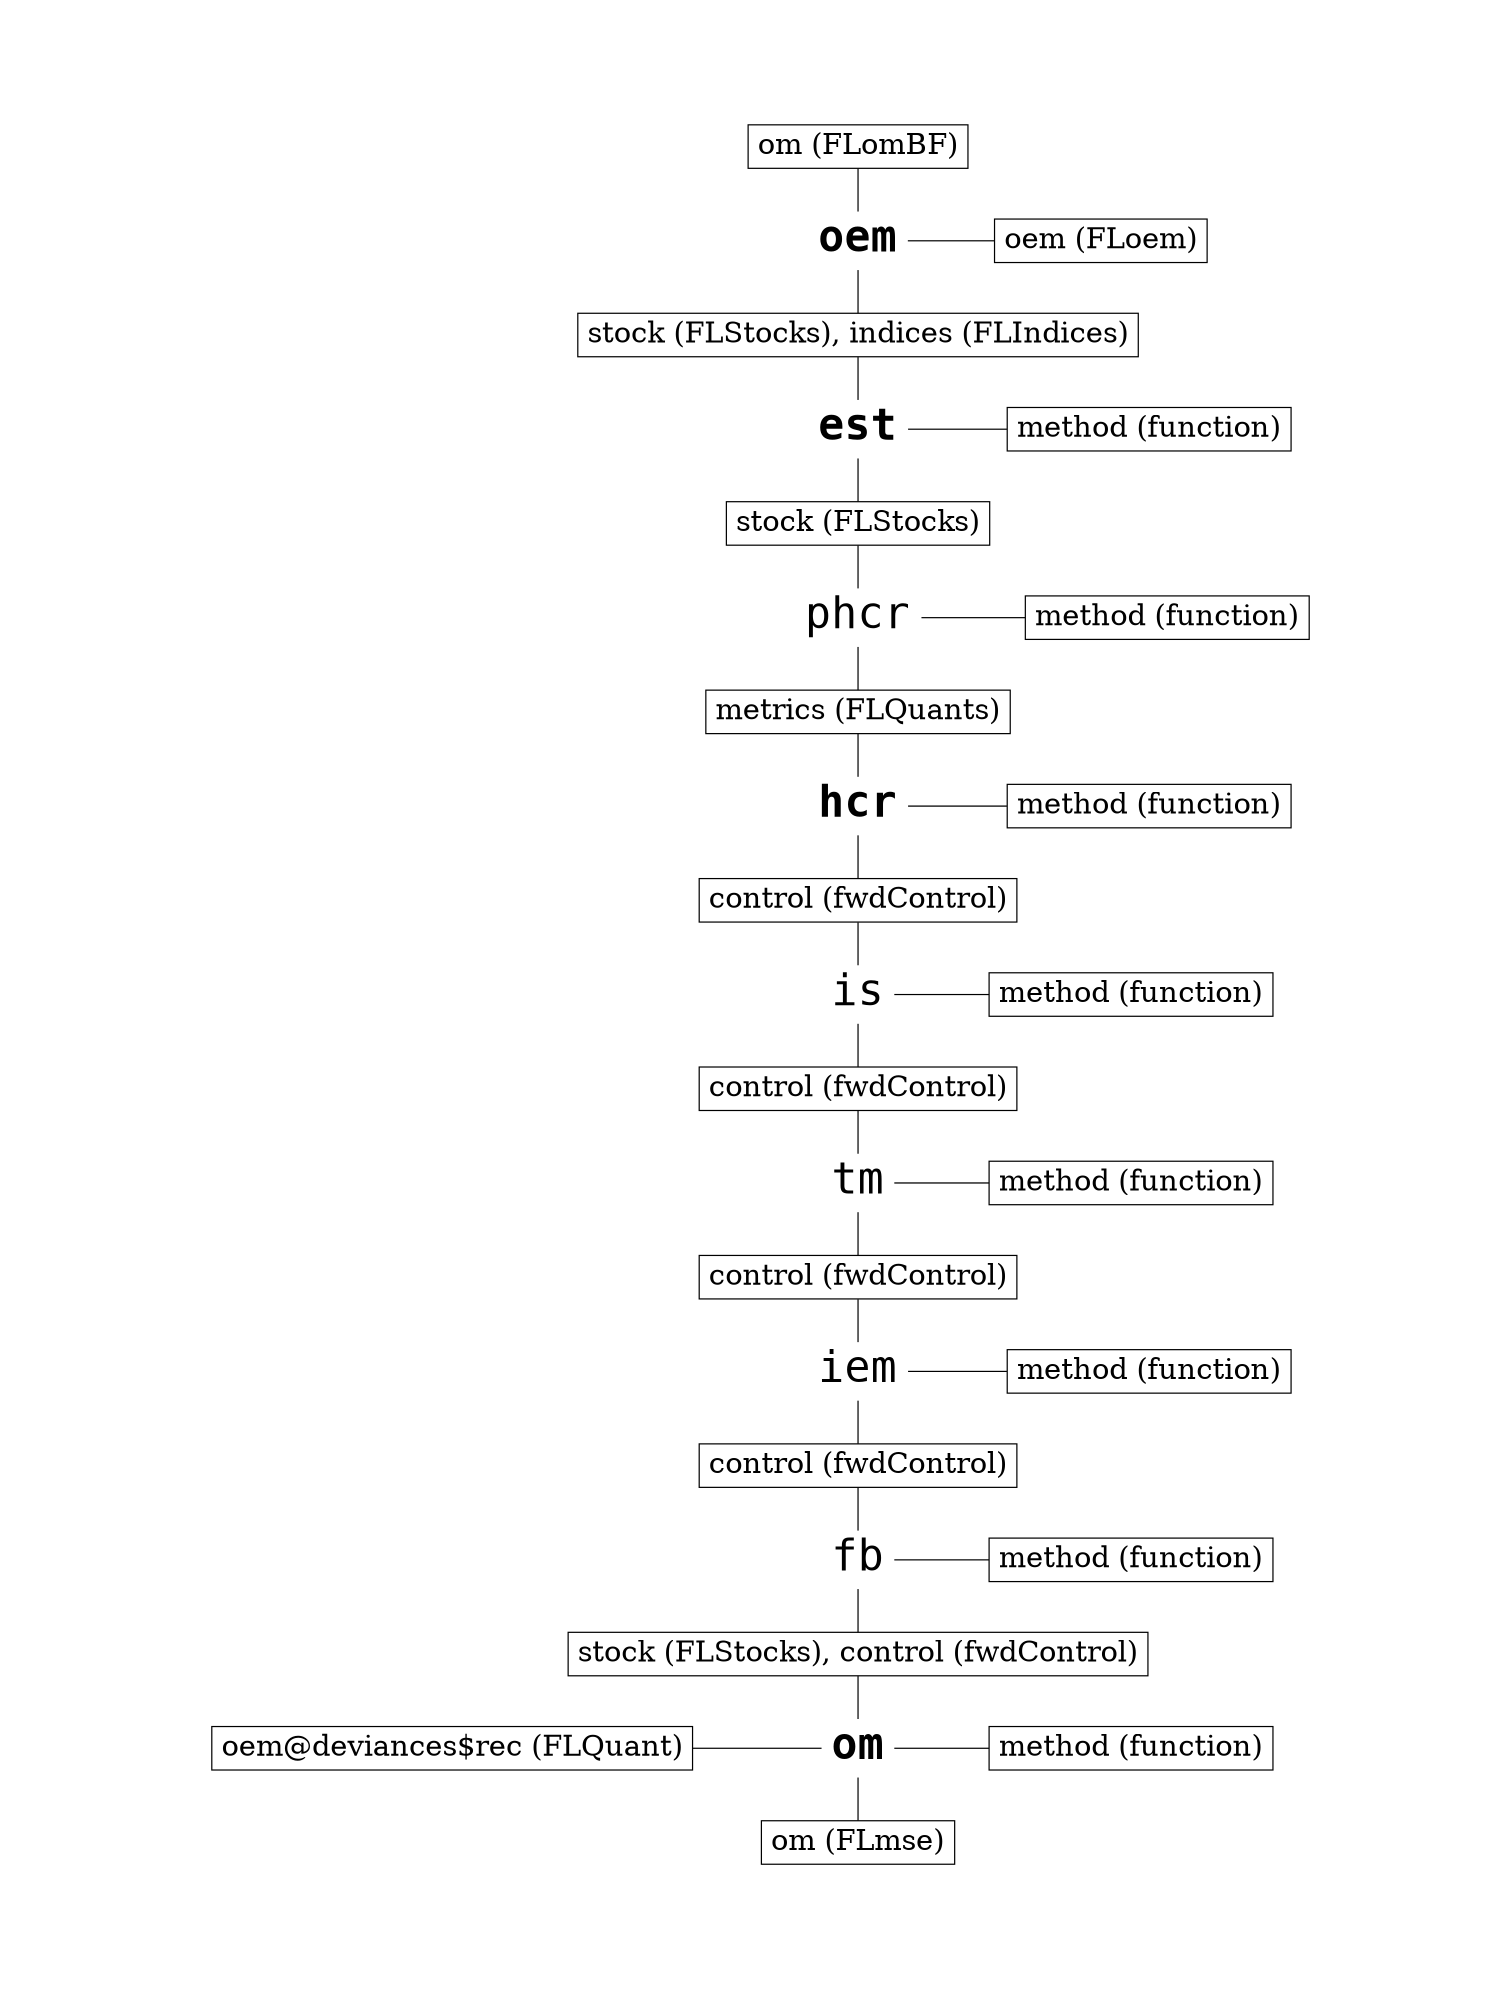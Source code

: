graph mp {
  
  /* GRAPH */
  graph [ratio="fill", size="8.3,11.7!", margin=0.8]

  /* EDGES */
  edge [arrowhead="none"];
  
  /* NODES */
  node [shape=box, fontsize=24];

  /* Compulsory steps */
  oem, est, hcr, om[shape=plaintext,
    fontsize=36, fontcolor="#000000", fontname="Courier-Bold"];
  
  /* Optional steps */
  phcr, is, tm, iem, fb[shape=plaintext,
    fontsize=36, fontcolor="#000000", fontname="Courier"];

  /* Inputs/Outputs/Arguments */
  oemin [label="om (FLomBF)"];
  oemargs [label="oem (FLoem)"];
  
  estin [label="stock (FLStocks), indices (FLIndices)"];
  estargs [label="method (function)"];
  
  phcrin [label="stock (FLStocks)"];
  phcrargs [label="method (function)"];
  
  hcrin [label="metrics (FLQuants)"];
  hcrargs [label="method (function)"];
  
  isin [label="control (fwdControl)"];
  isargs [label="method (function)"];
  
  tmin [label="control (fwdControl)"];
  tmargs [label="method (function)"];
  
  iemin [label="control (fwdControl)"];
  iemargs [label="method (function)"];
  
  fbin [label="control (fwdControl)"];
  fbargs [label="method (function)"];
  
  omin [label="stock (FLStocks), control (fwdControl)"];
  omout [label="om (FLmse)"];
  omargs [label="method (function)"];
  omargs2 [label="oem@deviances$rec (FLQuant)"];

  oem -- oemargs;
    {rank=same; oem; oemargs;}
  est -- estargs;
    {rank=same; est; estargs;}
  phcr -- phcrargs;
    {rank=same; phcr; phcrargs;}
  hcr -- hcrargs;
    {rank=same; hcr; hcrargs;}
  is -- isargs;
    {rank=same; is; isargs;}
  tm -- tmargs;
    {rank=same; tm; tmargs;}
  iem -- iemargs;
    {rank=same; iem; iemargs;}
  fb -- fbargs;
    {rank=same; fb; fbargs;}
  omargs2 -- om -- omargs;
    {rank=same; om; omargs; omargs2;}
  
  /* Code flow */
  oemin -- oem -- estin -- est -- phcrin -- phcr -- hcrin -- hcr -- isin -- is;
  is -- tmin -- tm -- iemin -- iem -- fbin -- fb -- omin -- om -- omout;
}
